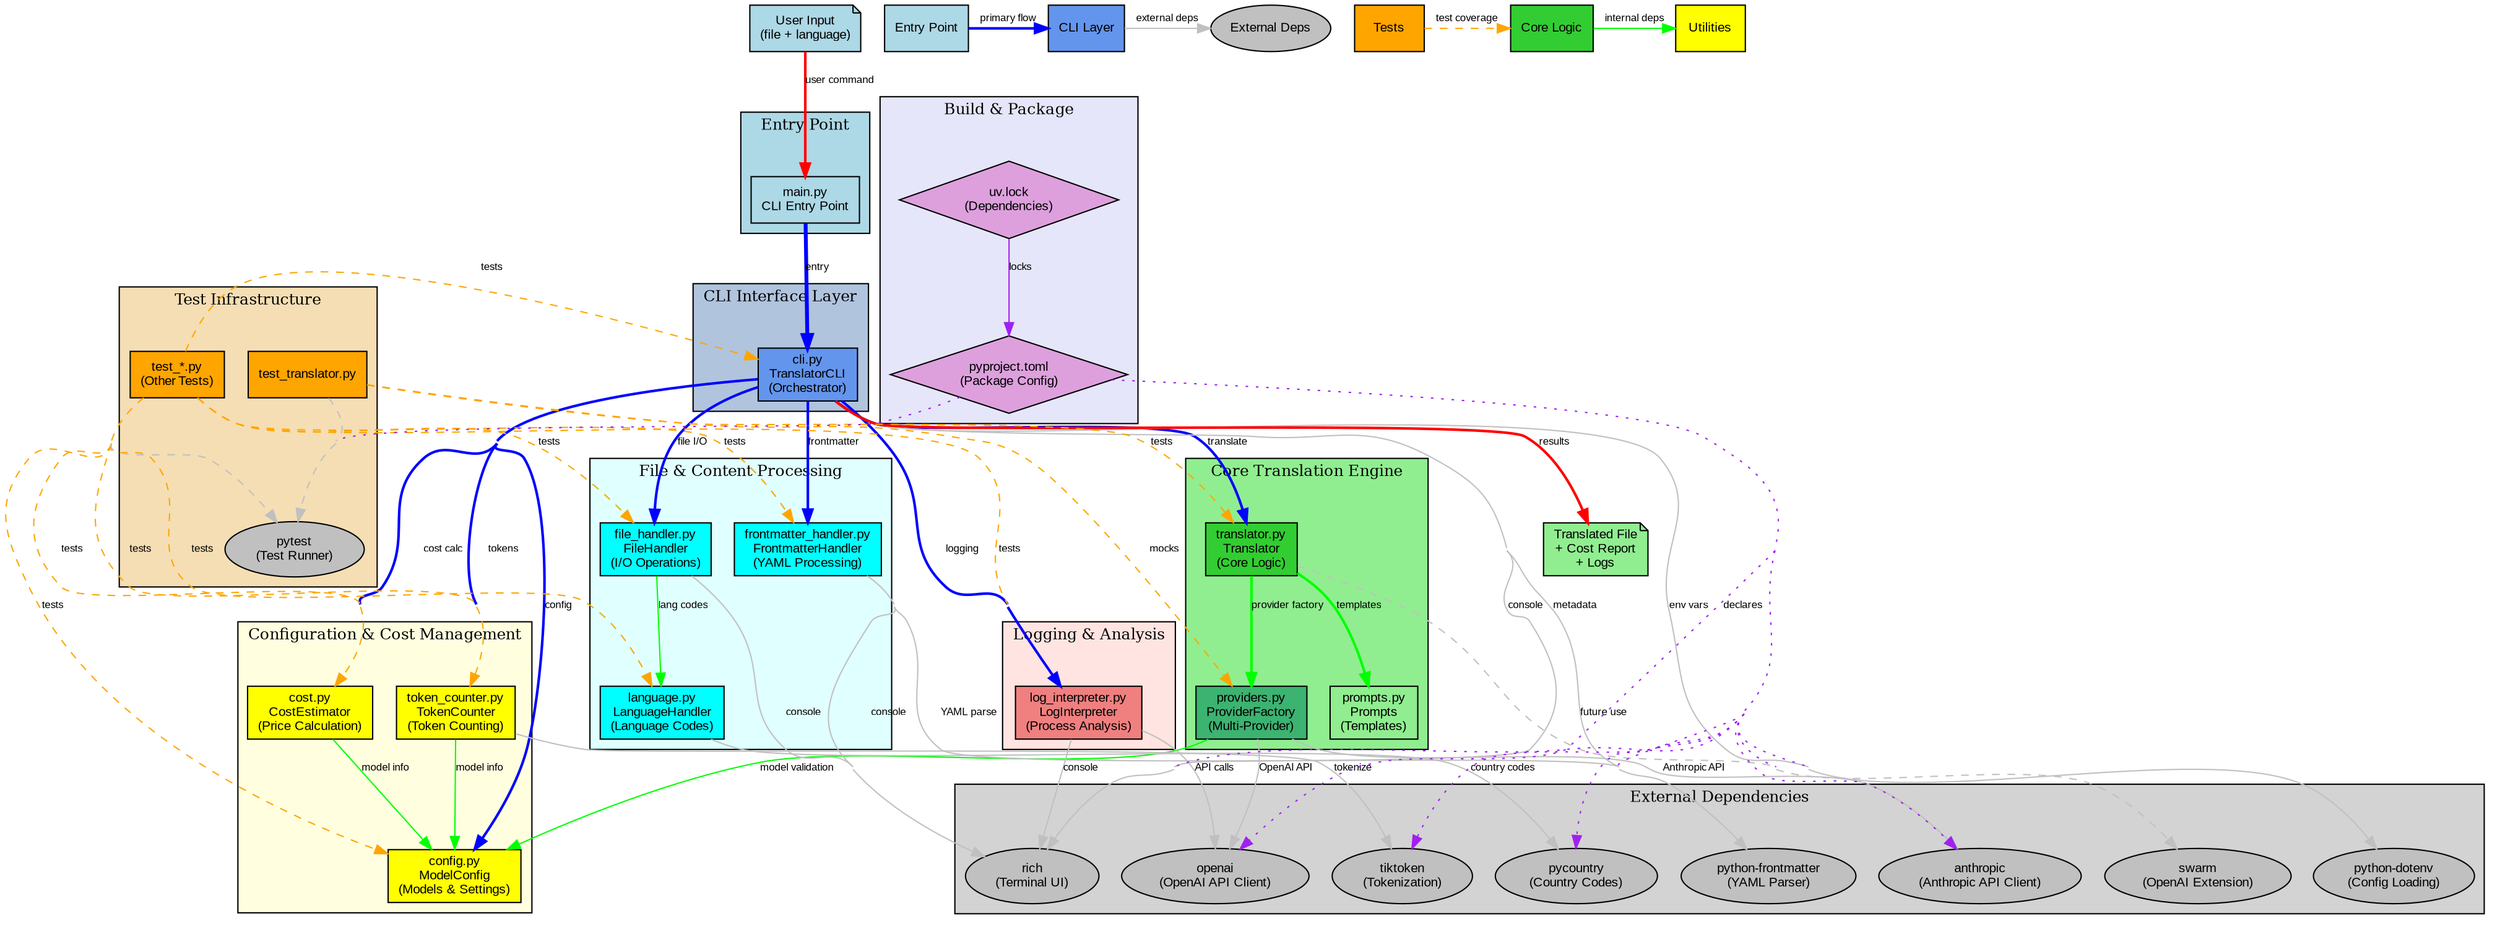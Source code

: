 digraph TranslatorArchitecture {
    // Graph settings
    rankdir=TB;
    splines=true;
    concentrate=true;
    compound=true;
    node [fontname="Arial", fontsize=10];
    edge [fontname="Arial", fontsize=8];

    // Color scheme
    // Entry point: light blue
    // CLI layer: blue
    // Core logic: green
    // Utilities: yellow
    // External deps: gray
    // Tests: orange

    // Entry Point Cluster
    subgraph cluster_entry {
        label="Entry Point";
        style=filled;
        fillcolor=lightblue;
        fontsize=12;
        fontweight=bold;

        main_py [label="main.py\nCLI Entry Point", shape=box, fillcolor=lightblue, style=filled];
    }

    // CLI Layer Cluster
    subgraph cluster_cli {
        label="CLI Interface Layer";
        style=filled;
        fillcolor=lightsteelblue;
        fontsize=12;
        fontweight=bold;

        cli_py [label="cli.py\nTranslatorCLI\n(Orchestrator)", shape=box, fillcolor=cornflowerblue, style=filled];
    }

    // Core Translation Engine Cluster
    subgraph cluster_core {
        label="Core Translation Engine";
        style=filled;
        fillcolor=lightgreen;
        fontsize=12;
        fontweight=bold;

        translator_py [label="translator.py\nTranslator\n(Core Logic)", shape=box, fillcolor=limegreen, style=filled];
        providers_py [label="providers.py\nProviderFactory\n(Multi-Provider)", shape=box, fillcolor=mediumseagreen, style=filled];
        prompts_py [label="prompts.py\nPrompts\n(Templates)", shape=box, fillcolor=lightgreen, style=filled];
    }

    // Configuration & Cost Cluster
    subgraph cluster_config {
        label="Configuration & Cost Management";
        style=filled;
        fillcolor=lightyellow;
        fontsize=12;
        fontweight=bold;

        config_py [label="config.py\nModelConfig\n(Models & Settings)", shape=box, fillcolor=yellow, style=filled];
        cost_py [label="cost.py\nCostEstimator\n(Price Calculation)", shape=box, fillcolor=yellow, style=filled];
        token_counter_py [label="token_counter.py\nTokenCounter\n(Token Counting)", shape=box, fillcolor=yellow, style=filled];
    }

    // File Handling Cluster
    subgraph cluster_file {
        label="File & Content Processing";
        style=filled;
        fillcolor=lightcyan;
        fontsize=12;
        fontweight=bold;

        file_handler_py [label="file_handler.py\nFileHandler\n(I/O Operations)", shape=box, fillcolor=cyan, style=filled];
        frontmatter_handler_py [label="frontmatter_handler.py\nFrontmatterHandler\n(YAML Processing)", shape=box, fillcolor=cyan, style=filled];
        language_py [label="language.py\nLanguageHandler\n(Language Codes)", shape=box, fillcolor=cyan, style=filled];
    }

    // Logging & Analysis Cluster
    subgraph cluster_logging {
        label="Logging & Analysis";
        style=filled;
        fillcolor=mistyrose;
        fontsize=12;
        fontweight=bold;

        log_interpreter_py [label="log_interpreter.py\nLogInterpreter\n(Process Analysis)", shape=box, fillcolor=lightcoral, style=filled];
    }

    // External Dependencies Cluster
    subgraph cluster_external {
        label="External Dependencies";
        style=filled;
        fillcolor=lightgray;
        fontsize=12;
        fontweight=bold;

        openai [label="openai\n(OpenAI API Client)", shape=ellipse, fillcolor=gray, style=filled];
        anthropic [label="anthropic\n(Anthropic API Client)", shape=ellipse, fillcolor=gray, style=filled];
        rich [label="rich\n(Terminal UI)", shape=ellipse, fillcolor=gray, style=filled];
        tiktoken [label="tiktoken\n(Tokenization)", shape=ellipse, fillcolor=gray, style=filled];
        frontmatter [label="python-frontmatter\n(YAML Parser)", shape=ellipse, fillcolor=gray, style=filled];
        pycountry [label="pycountry\n(Country Codes)", shape=ellipse, fillcolor=gray, style=filled];
        dotenv [label="python-dotenv\n(Config Loading)", shape=ellipse, fillcolor=gray, style=filled];
        swarm [label="swarm\n(OpenAI Extension)", shape=ellipse, fillcolor=gray, style=filled];
    }

    // Test Infrastructure Cluster
    subgraph cluster_tests {
        label="Test Infrastructure";
        style=filled;
        fillcolor=wheat;
        fontsize=12;
        fontweight=bold;

        test_translator [label="test_translator.py", shape=box, fillcolor=orange, style=filled];
        test_cli [label="test_*.py\n(Other Tests)", shape=box, fillcolor=orange, style=filled];
        pytest [label="pytest\n(Test Runner)", shape=ellipse, fillcolor=gray, style=filled];
    }

    // Build & Package Cluster
    subgraph cluster_build {
        label="Build & Package";
        style=filled;
        fillcolor=lavender;
        fontsize=12;
        fontweight=bold;

        pyproject_toml [label="pyproject.toml\n(Package Config)", shape=diamond, fillcolor=plum, style=filled];
        uv_lock [label="uv.lock\n(Dependencies)", shape=diamond, fillcolor=plum, style=filled];
    }

    // ==========================================
    // PRIMARY FLOW RELATIONSHIPS (thick blue)
    // ==========================================

    // Entry point flow
    main_py -> cli_py [color=blue, penwidth=3, label="entry"];

    // CLI orchestration (fan-out)
    cli_py -> translator_py [color=blue, penwidth=2, label="translate"];
    cli_py -> file_handler_py [color=blue, penwidth=2, label="file I/O"];
    cli_py -> frontmatter_handler_py [color=blue, penwidth=2, label="frontmatter"];
    cli_py -> log_interpreter_py [color=blue, penwidth=2, label="logging"];
    cli_py -> cost_py [color=blue, penwidth=2, label="cost calc"];
    cli_py -> token_counter_py [color=blue, penwidth=2, label="tokens"];
    cli_py -> config_py [color=blue, penwidth=2, label="config"];

    // ==========================================
    // INTERNAL MODULE DEPENDENCIES (green)
    // ==========================================

    // Core logic dependencies
    translator_py -> prompts_py [color=green, penwidth=2, label="templates"];
    translator_py -> providers_py [color=green, penwidth=2, label="provider factory"];
    providers_py -> config_py [color=green, label="model validation"];

    // Configuration dependencies
    cost_py -> config_py [color=green, label="model info"];
    token_counter_py -> config_py [color=green, label="model info"];

    // File handling dependencies
    file_handler_py -> language_py [color=green, label="lang codes"];

    // ==========================================
    // EXTERNAL DEPENDENCIES (gray)
    // ==========================================

    // Core external deps (via providers)
    providers_py -> openai [color=gray, label="OpenAI API"];
    providers_py -> anthropic [color=gray, label="Anthropic API"];
    log_interpreter_py -> openai [color=gray, label="API calls"];

    // UI dependencies
    cli_py -> rich [color=gray, label="console"];
    file_handler_py -> rich [color=gray, label="console"];
    frontmatter_handler_py -> rich [color=gray, label="console"];
    log_interpreter_py -> rich [color=gray, label="console"];

    // Token counting
    token_counter_py -> tiktoken [color=gray, label="tokenize"];

    // Content processing
    frontmatter_handler_py -> frontmatter [color=gray, label="YAML parse"];
    cli_py -> frontmatter [color=gray, label="metadata"];

    // Language handling
    language_py -> pycountry [color=gray, label="country codes"];

    // Configuration
    cli_py -> dotenv [color=gray, label="env vars"];

    // OpenAI extensions
    translator_py -> swarm [color=gray, style=dashed, label="future use"];

    // ==========================================
    // TEST RELATIONSHIPS (orange, dashed)
    // ==========================================

    test_translator -> translator_py [color=orange, style=dashed, label="tests"];
    test_translator -> providers_py [color=orange, style=dashed, label="mocks"];
    test_cli -> cli_py [color=orange, style=dashed, label="tests"];
    test_cli -> file_handler_py [color=orange, style=dashed, label="tests"];
    test_cli -> frontmatter_handler_py [color=orange, style=dashed, label="tests"];
    test_cli -> cost_py [color=orange, style=dashed, label="tests"];
    test_cli -> token_counter_py [color=orange, style=dashed, label="tests"];
    test_cli -> config_py [color=orange, style=dashed, label="tests"];
    test_cli -> language_py [color=orange, style=dashed, label="tests"];
    test_cli -> log_interpreter_py [color=orange, style=dashed, label="tests"];

    // Test infrastructure
    test_translator -> pytest [color=gray, style=dashed];
    test_cli -> pytest [color=gray, style=dashed];

    // ==========================================
    // BUILD & PACKAGE DEPENDENCIES (purple)
    // ==========================================

    pyproject_toml -> openai [color=purple, style=dotted, label="declares"];
    pyproject_toml -> anthropic [color=purple, style=dotted];
    pyproject_toml -> rich [color=purple, style=dotted];
    pyproject_toml -> tiktoken [color=purple, style=dotted];
    pyproject_toml -> frontmatter [color=purple, style=dotted];
    pyproject_toml -> pycountry [color=purple, style=dotted];
    pyproject_toml -> dotenv [color=purple, style=dotted];
    pyproject_toml -> swarm [color=purple, style=dotted];
    pyproject_toml -> pytest [color=purple, style=dotted];

    uv_lock -> pyproject_toml [color=purple, label="locks"];

    // ==========================================
    // DATA FLOW ANNOTATIONS
    // ==========================================

    // Create invisible nodes for flow annotations
    input [label="User Input\n(file + language)", shape=note, fillcolor=lightblue, style=filled];
    output [label="Translated File\n+ Cost Report\n+ Logs", shape=note, fillcolor=lightgreen, style=filled];

    // Data flow path
    input -> main_py [color=red, penwidth=2, style=bold, label="user command"];

    // Output flow
    cli_py -> output [color=red, penwidth=2, style=bold, label="results"];

    // ==========================================
    // LEGEND
    // ==========================================

    // Legend nodes (outside clusters to avoid rank conflicts)
    legend_entry [label="Entry Point", shape=box, fillcolor=lightblue, style=filled];
    legend_cli [label="CLI Layer", shape=box, fillcolor=cornflowerblue, style=filled];
    legend_core [label="Core Logic", shape=box, fillcolor=limegreen, style=filled];
    legend_util [label="Utilities", shape=box, fillcolor=yellow, style=filled];
    legend_ext [label="External Deps", shape=ellipse, fillcolor=gray, style=filled];
    legend_test [label="Tests", shape=box, fillcolor=orange, style=filled];

    // Edge legend
    legend_entry -> legend_cli [color=blue, penwidth=2, label="primary flow"];
    legend_core -> legend_util [color=green, label="internal deps"];
    legend_cli -> legend_ext [color=gray, label="external deps"];
    legend_test -> legend_core [color=orange, style=dashed, label="test coverage"];

    // Position legend at bottom
    {rank=same; legend_entry; legend_cli; legend_core; legend_util; legend_ext; legend_test;}
}